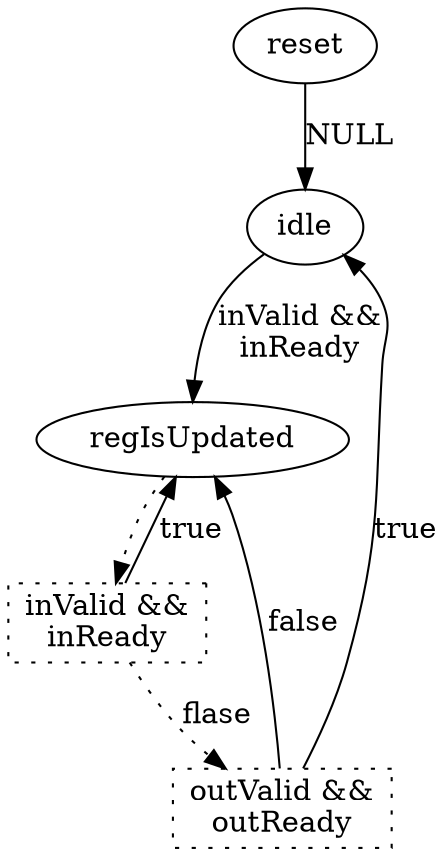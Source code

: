 digraph G {

  # Stage 0
  reset -> idle [label="NULL"];

  # Stage 1
  idle -> regIsUpdated [label="inValid &&\ninReady"];

  # Stage 2
  regIsUpdated -> "inValid &&\ninReady" [style=dotted];
    # Logic a
    "inValid &&\ninReady" [style=dotted, shape=box];
    "inValid &&\ninReady" -> regIsUpdated [label="true"];
    "inValid &&\ninReady" -> "outValid &&\noutReady" [style=dotted, label="flase"];

    # Logic b
    "outValid &&\noutReady" [style=dotted, shape=box];
    "outValid &&\noutReady" -> idle [label="true"];
    "outValid &&\noutReady" -> regIsUpdated [label="false"];
}

